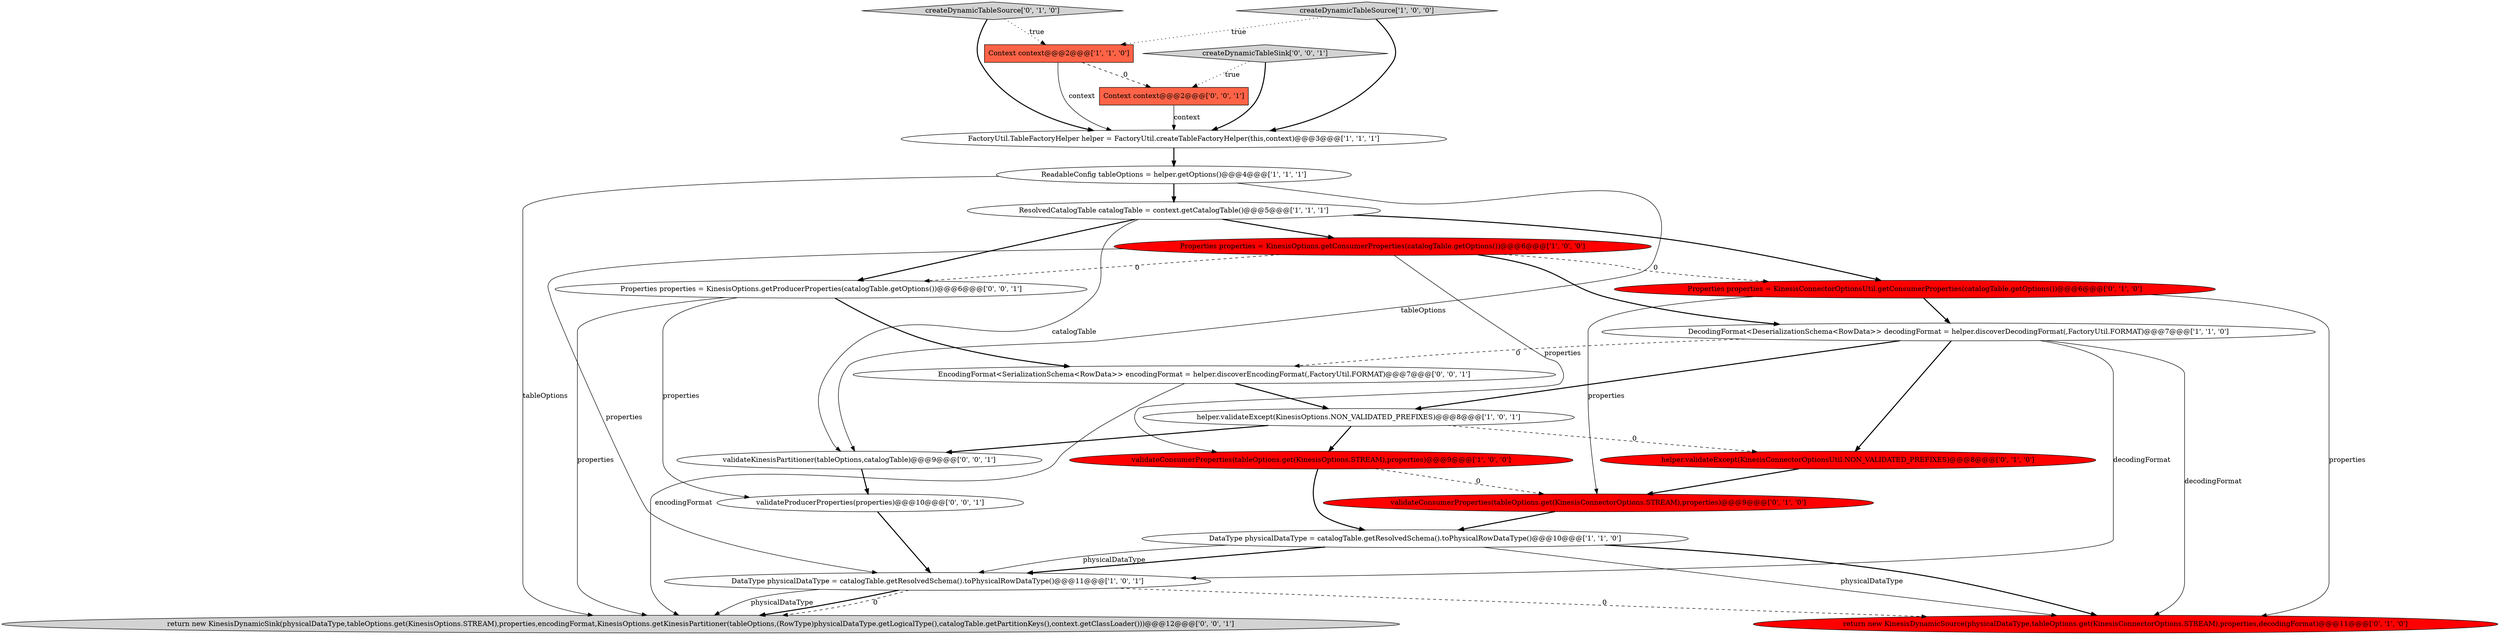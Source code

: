 digraph {
21 [style = filled, label = "Properties properties = KinesisOptions.getProducerProperties(catalogTable.getOptions())@@@6@@@['0', '0', '1']", fillcolor = white, shape = ellipse image = "AAA0AAABBB3BBB"];
11 [style = filled, label = "createDynamicTableSource['0', '1', '0']", fillcolor = lightgray, shape = diamond image = "AAA0AAABBB2BBB"];
1 [style = filled, label = "DataType physicalDataType = catalogTable.getResolvedSchema().toPhysicalRowDataType()@@@11@@@['1', '0', '1']", fillcolor = white, shape = ellipse image = "AAA0AAABBB1BBB"];
8 [style = filled, label = "DataType physicalDataType = catalogTable.getResolvedSchema().toPhysicalRowDataType()@@@10@@@['1', '1', '0']", fillcolor = white, shape = ellipse image = "AAA0AAABBB1BBB"];
3 [style = filled, label = "FactoryUtil.TableFactoryHelper helper = FactoryUtil.createTableFactoryHelper(this,context)@@@3@@@['1', '1', '1']", fillcolor = white, shape = ellipse image = "AAA0AAABBB1BBB"];
16 [style = filled, label = "createDynamicTableSink['0', '0', '1']", fillcolor = lightgray, shape = diamond image = "AAA0AAABBB3BBB"];
14 [style = filled, label = "Properties properties = KinesisConnectorOptionsUtil.getConsumerProperties(catalogTable.getOptions())@@@6@@@['0', '1', '0']", fillcolor = red, shape = ellipse image = "AAA1AAABBB2BBB"];
15 [style = filled, label = "helper.validateExcept(KinesisConnectorOptionsUtil.NON_VALIDATED_PREFIXES)@@@8@@@['0', '1', '0']", fillcolor = red, shape = ellipse image = "AAA1AAABBB2BBB"];
13 [style = filled, label = "validateConsumerProperties(tableOptions.get(KinesisConnectorOptions.STREAM),properties)@@@9@@@['0', '1', '0']", fillcolor = red, shape = ellipse image = "AAA1AAABBB2BBB"];
12 [style = filled, label = "return new KinesisDynamicSource(physicalDataType,tableOptions.get(KinesisConnectorOptions.STREAM),properties,decodingFormat)@@@11@@@['0', '1', '0']", fillcolor = red, shape = ellipse image = "AAA1AAABBB2BBB"];
17 [style = filled, label = "validateKinesisPartitioner(tableOptions,catalogTable)@@@9@@@['0', '0', '1']", fillcolor = white, shape = ellipse image = "AAA0AAABBB3BBB"];
6 [style = filled, label = "Properties properties = KinesisOptions.getConsumerProperties(catalogTable.getOptions())@@@6@@@['1', '0', '0']", fillcolor = red, shape = ellipse image = "AAA1AAABBB1BBB"];
5 [style = filled, label = "validateConsumerProperties(tableOptions.get(KinesisOptions.STREAM),properties)@@@9@@@['1', '0', '0']", fillcolor = red, shape = ellipse image = "AAA1AAABBB1BBB"];
0 [style = filled, label = "DecodingFormat<DeserializationSchema<RowData>> decodingFormat = helper.discoverDecodingFormat(,FactoryUtil.FORMAT)@@@7@@@['1', '1', '0']", fillcolor = white, shape = ellipse image = "AAA0AAABBB1BBB"];
18 [style = filled, label = "return new KinesisDynamicSink(physicalDataType,tableOptions.get(KinesisOptions.STREAM),properties,encodingFormat,KinesisOptions.getKinesisPartitioner(tableOptions,(RowType)physicalDataType.getLogicalType(),catalogTable.getPartitionKeys(),context.getClassLoader()))@@@12@@@['0', '0', '1']", fillcolor = lightgray, shape = ellipse image = "AAA0AAABBB3BBB"];
9 [style = filled, label = "ReadableConfig tableOptions = helper.getOptions()@@@4@@@['1', '1', '1']", fillcolor = white, shape = ellipse image = "AAA0AAABBB1BBB"];
19 [style = filled, label = "Context context@@@2@@@['0', '0', '1']", fillcolor = tomato, shape = box image = "AAA0AAABBB3BBB"];
20 [style = filled, label = "EncodingFormat<SerializationSchema<RowData>> encodingFormat = helper.discoverEncodingFormat(,FactoryUtil.FORMAT)@@@7@@@['0', '0', '1']", fillcolor = white, shape = ellipse image = "AAA0AAABBB3BBB"];
22 [style = filled, label = "validateProducerProperties(properties)@@@10@@@['0', '0', '1']", fillcolor = white, shape = ellipse image = "AAA0AAABBB3BBB"];
2 [style = filled, label = "createDynamicTableSource['1', '0', '0']", fillcolor = lightgray, shape = diamond image = "AAA0AAABBB1BBB"];
4 [style = filled, label = "ResolvedCatalogTable catalogTable = context.getCatalogTable()@@@5@@@['1', '1', '1']", fillcolor = white, shape = ellipse image = "AAA0AAABBB1BBB"];
7 [style = filled, label = "Context context@@@2@@@['1', '1', '0']", fillcolor = tomato, shape = box image = "AAA0AAABBB1BBB"];
10 [style = filled, label = "helper.validateExcept(KinesisOptions.NON_VALIDATED_PREFIXES)@@@8@@@['1', '0', '1']", fillcolor = white, shape = ellipse image = "AAA0AAABBB1BBB"];
5->13 [style = dashed, label="0"];
11->7 [style = dotted, label="true"];
16->3 [style = bold, label=""];
16->19 [style = dotted, label="true"];
5->8 [style = bold, label=""];
10->15 [style = dashed, label="0"];
6->21 [style = dashed, label="0"];
14->13 [style = solid, label="properties"];
4->14 [style = bold, label=""];
15->13 [style = bold, label=""];
4->6 [style = bold, label=""];
9->4 [style = bold, label=""];
2->3 [style = bold, label=""];
4->21 [style = bold, label=""];
1->18 [style = bold, label=""];
10->17 [style = bold, label=""];
6->0 [style = bold, label=""];
1->18 [style = dashed, label="0"];
6->14 [style = dashed, label="0"];
17->22 [style = bold, label=""];
0->20 [style = dashed, label="0"];
20->18 [style = solid, label="encodingFormat"];
4->17 [style = solid, label="catalogTable"];
0->15 [style = bold, label=""];
20->10 [style = bold, label=""];
1->18 [style = solid, label="physicalDataType"];
3->9 [style = bold, label=""];
7->3 [style = solid, label="context"];
6->1 [style = solid, label="properties"];
8->1 [style = bold, label=""];
1->12 [style = dashed, label="0"];
0->10 [style = bold, label=""];
21->22 [style = solid, label="properties"];
21->20 [style = bold, label=""];
10->5 [style = bold, label=""];
21->18 [style = solid, label="properties"];
14->0 [style = bold, label=""];
14->12 [style = solid, label="properties"];
11->3 [style = bold, label=""];
7->19 [style = dashed, label="0"];
6->5 [style = solid, label="properties"];
9->18 [style = solid, label="tableOptions"];
0->1 [style = solid, label="decodingFormat"];
8->1 [style = solid, label="physicalDataType"];
2->7 [style = dotted, label="true"];
0->12 [style = solid, label="decodingFormat"];
9->17 [style = solid, label="tableOptions"];
19->3 [style = solid, label="context"];
22->1 [style = bold, label=""];
13->8 [style = bold, label=""];
8->12 [style = solid, label="physicalDataType"];
8->12 [style = bold, label=""];
}
